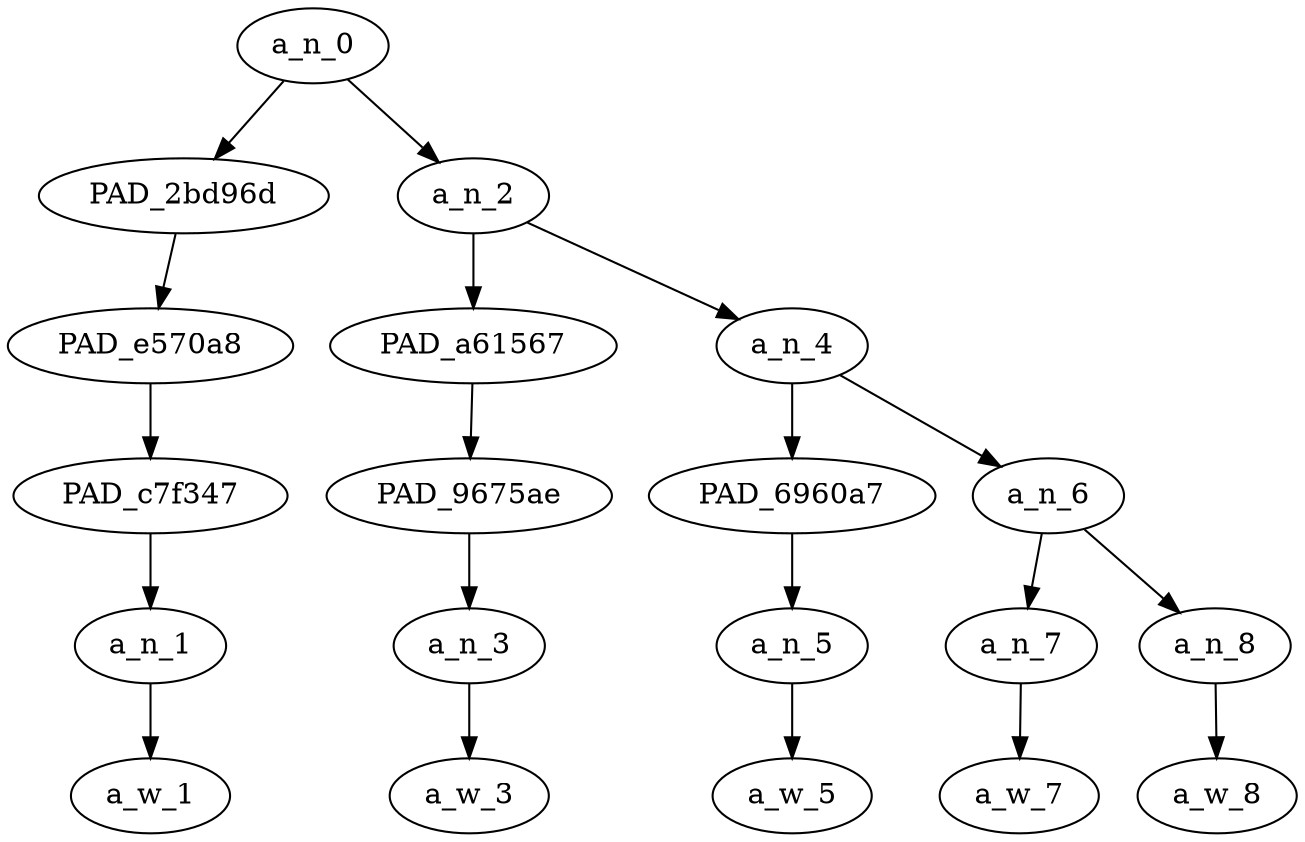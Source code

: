 strict digraph "" {
	a_n_0	[div_dir=-1,
		index=0,
		level=5,
		pos="0.9375,5!",
		text_span="[0, 1, 2, 3, 4]",
		value=1.00000000];
	PAD_2bd96d	[div_dir=1,
		index=0,
		level=4,
		pos="0.0,4!",
		text_span="[0]",
		value=0.16854512];
	a_n_0 -> PAD_2bd96d;
	a_n_2	[div_dir=-1,
		index=1,
		level=4,
		pos="1.875,4!",
		text_span="[1, 2, 3, 4]",
		value=0.83079432];
	a_n_0 -> a_n_2;
	PAD_e570a8	[div_dir=1,
		index=0,
		level=3,
		pos="0.0,3!",
		text_span="[0]",
		value=0.16854512];
	PAD_2bd96d -> PAD_e570a8;
	PAD_c7f347	[div_dir=1,
		index=0,
		level=2,
		pos="0.0,2!",
		text_span="[0]",
		value=0.16854512];
	PAD_e570a8 -> PAD_c7f347;
	a_n_1	[div_dir=1,
		index=0,
		level=1,
		pos="0.0,1!",
		text_span="[0]",
		value=0.16854512];
	PAD_c7f347 -> a_n_1;
	a_w_1	[div_dir=0,
		index=0,
		level=0,
		pos="0,0!",
		text_span="[0]",
		value="<user>"];
	a_n_1 -> a_w_1;
	PAD_a61567	[div_dir=-1,
		index=1,
		level=3,
		pos="1.0,3!",
		text_span="[1]",
		value=0.16778864];
	a_n_2 -> PAD_a61567;
	a_n_4	[div_dir=-1,
		index=2,
		level=3,
		pos="2.75,3!",
		text_span="[2, 3, 4]",
		value=0.66226919];
	a_n_2 -> a_n_4;
	PAD_9675ae	[div_dir=-1,
		index=1,
		level=2,
		pos="1.0,2!",
		text_span="[1]",
		value=0.16778864];
	PAD_a61567 -> PAD_9675ae;
	a_n_3	[div_dir=-1,
		index=1,
		level=1,
		pos="1.0,1!",
		text_span="[1]",
		value=0.16778864];
	PAD_9675ae -> a_n_3;
	a_w_3	[div_dir=0,
		index=1,
		level=0,
		pos="1,0!",
		text_span="[1]",
		value=reported];
	a_n_3 -> a_w_3;
	PAD_6960a7	[div_dir=1,
		index=2,
		level=2,
		pos="2.0,2!",
		text_span="[2]",
		value=0.13917315];
	a_n_4 -> PAD_6960a7;
	a_n_6	[div_dir=-1,
		index=3,
		level=2,
		pos="3.5,2!",
		text_span="[3, 4]",
		value=0.52227334];
	a_n_4 -> a_n_6;
	a_n_5	[div_dir=1,
		index=2,
		level=1,
		pos="2.0,1!",
		text_span="[2]",
		value=0.13917315];
	PAD_6960a7 -> a_n_5;
	a_w_5	[div_dir=0,
		index=2,
		level=0,
		pos="2,0!",
		text_span="[2]",
		value=for];
	a_n_5 -> a_w_5;
	a_n_7	[div_dir=1,
		index=3,
		level=1,
		pos="3.0,1!",
		text_span="[3]",
		value=0.21936247];
	a_n_6 -> a_n_7;
	a_n_8	[div_dir=-1,
		index=4,
		level=1,
		pos="4.0,1!",
		text_span="[4]",
		value=0.30130657];
	a_n_6 -> a_n_8;
	a_w_7	[div_dir=0,
		index=3,
		level=0,
		pos="3,0!",
		text_span="[3]",
		value=targeted];
	a_n_7 -> a_w_7;
	a_w_8	[div_dir=0,
		index=4,
		level=0,
		pos="4,0!",
		text_span="[4]",
		value=harassment];
	a_n_8 -> a_w_8;
}
